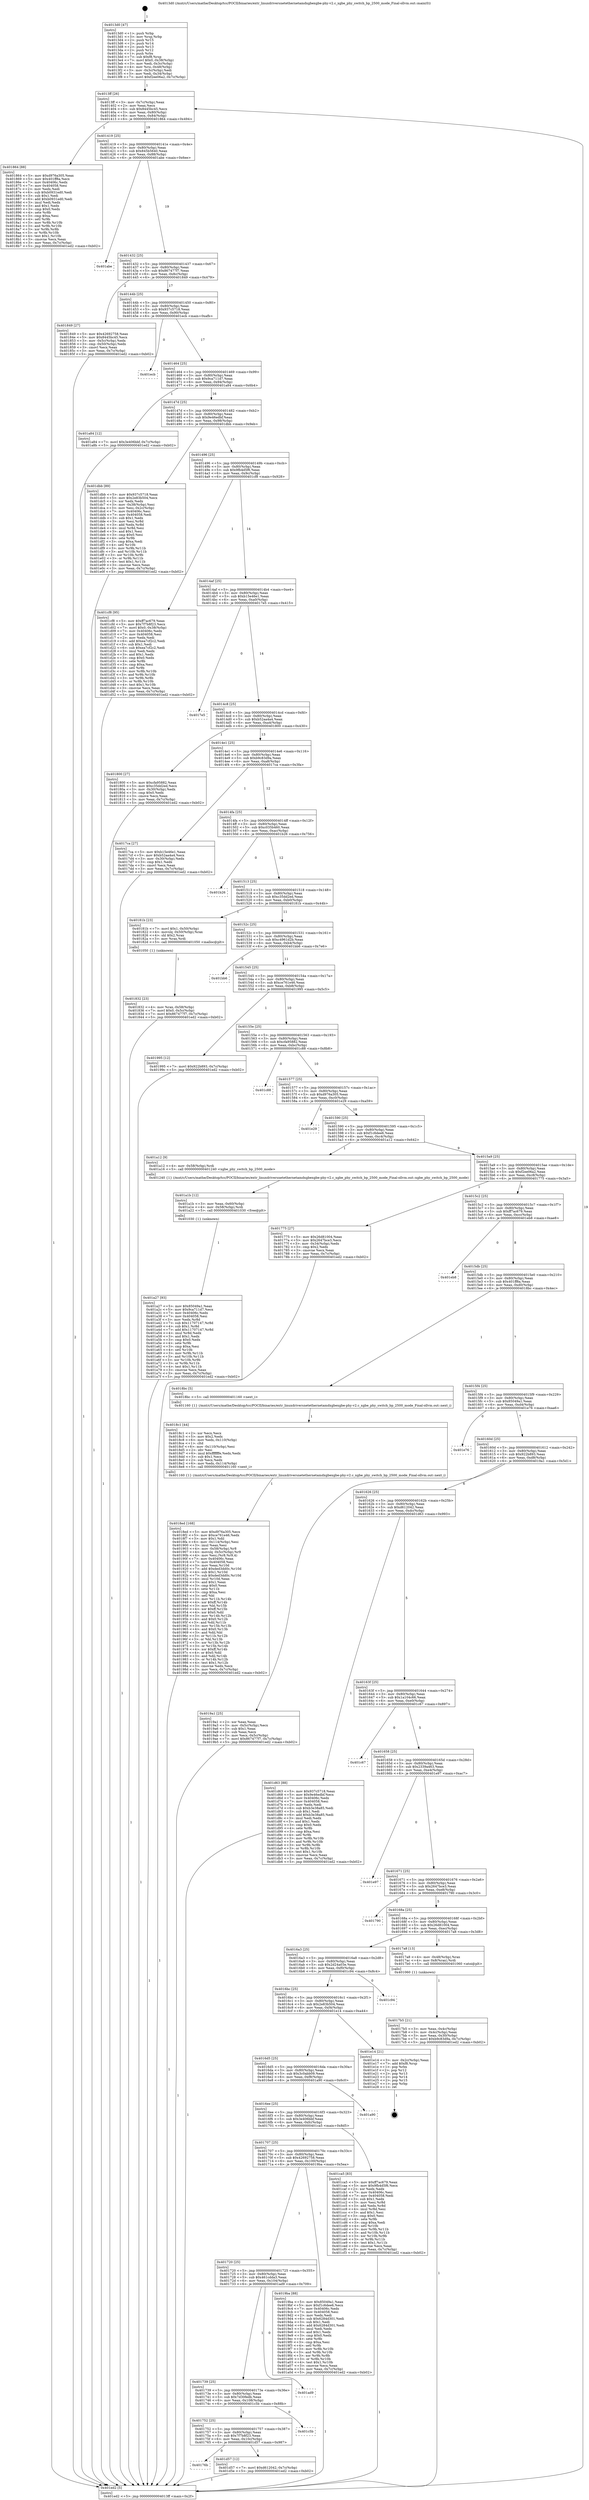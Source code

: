 digraph "0x4013d0" {
  label = "0x4013d0 (/mnt/c/Users/mathe/Desktop/tcc/POCII/binaries/extr_linuxdriversnetethernetamdxgbexgbe-phy-v2.c_xgbe_phy_switch_bp_2500_mode_Final-ollvm.out::main(0))"
  labelloc = "t"
  node[shape=record]

  Entry [label="",width=0.3,height=0.3,shape=circle,fillcolor=black,style=filled]
  "0x4013ff" [label="{
     0x4013ff [26]\l
     | [instrs]\l
     &nbsp;&nbsp;0x4013ff \<+3\>: mov -0x7c(%rbp),%eax\l
     &nbsp;&nbsp;0x401402 \<+2\>: mov %eax,%ecx\l
     &nbsp;&nbsp;0x401404 \<+6\>: sub $0x8445bc45,%ecx\l
     &nbsp;&nbsp;0x40140a \<+3\>: mov %eax,-0x80(%rbp)\l
     &nbsp;&nbsp;0x40140d \<+6\>: mov %ecx,-0x84(%rbp)\l
     &nbsp;&nbsp;0x401413 \<+6\>: je 0000000000401864 \<main+0x494\>\l
  }"]
  "0x401864" [label="{
     0x401864 [88]\l
     | [instrs]\l
     &nbsp;&nbsp;0x401864 \<+5\>: mov $0xd976a305,%eax\l
     &nbsp;&nbsp;0x401869 \<+5\>: mov $0x401ff8a,%ecx\l
     &nbsp;&nbsp;0x40186e \<+7\>: mov 0x40406c,%edx\l
     &nbsp;&nbsp;0x401875 \<+7\>: mov 0x404058,%esi\l
     &nbsp;&nbsp;0x40187c \<+2\>: mov %edx,%edi\l
     &nbsp;&nbsp;0x40187e \<+6\>: sub $0xb0931ed0,%edi\l
     &nbsp;&nbsp;0x401884 \<+3\>: sub $0x1,%edi\l
     &nbsp;&nbsp;0x401887 \<+6\>: add $0xb0931ed0,%edi\l
     &nbsp;&nbsp;0x40188d \<+3\>: imul %edi,%edx\l
     &nbsp;&nbsp;0x401890 \<+3\>: and $0x1,%edx\l
     &nbsp;&nbsp;0x401893 \<+3\>: cmp $0x0,%edx\l
     &nbsp;&nbsp;0x401896 \<+4\>: sete %r8b\l
     &nbsp;&nbsp;0x40189a \<+3\>: cmp $0xa,%esi\l
     &nbsp;&nbsp;0x40189d \<+4\>: setl %r9b\l
     &nbsp;&nbsp;0x4018a1 \<+3\>: mov %r8b,%r10b\l
     &nbsp;&nbsp;0x4018a4 \<+3\>: and %r9b,%r10b\l
     &nbsp;&nbsp;0x4018a7 \<+3\>: xor %r9b,%r8b\l
     &nbsp;&nbsp;0x4018aa \<+3\>: or %r8b,%r10b\l
     &nbsp;&nbsp;0x4018ad \<+4\>: test $0x1,%r10b\l
     &nbsp;&nbsp;0x4018b1 \<+3\>: cmovne %ecx,%eax\l
     &nbsp;&nbsp;0x4018b4 \<+3\>: mov %eax,-0x7c(%rbp)\l
     &nbsp;&nbsp;0x4018b7 \<+5\>: jmp 0000000000401ed2 \<main+0xb02\>\l
  }"]
  "0x401419" [label="{
     0x401419 [25]\l
     | [instrs]\l
     &nbsp;&nbsp;0x401419 \<+5\>: jmp 000000000040141e \<main+0x4e\>\l
     &nbsp;&nbsp;0x40141e \<+3\>: mov -0x80(%rbp),%eax\l
     &nbsp;&nbsp;0x401421 \<+5\>: sub $0x845b5640,%eax\l
     &nbsp;&nbsp;0x401426 \<+6\>: mov %eax,-0x88(%rbp)\l
     &nbsp;&nbsp;0x40142c \<+6\>: je 0000000000401abe \<main+0x6ee\>\l
  }"]
  Exit [label="",width=0.3,height=0.3,shape=circle,fillcolor=black,style=filled,peripheries=2]
  "0x401abe" [label="{
     0x401abe\l
  }", style=dashed]
  "0x401432" [label="{
     0x401432 [25]\l
     | [instrs]\l
     &nbsp;&nbsp;0x401432 \<+5\>: jmp 0000000000401437 \<main+0x67\>\l
     &nbsp;&nbsp;0x401437 \<+3\>: mov -0x80(%rbp),%eax\l
     &nbsp;&nbsp;0x40143a \<+5\>: sub $0x867477f7,%eax\l
     &nbsp;&nbsp;0x40143f \<+6\>: mov %eax,-0x8c(%rbp)\l
     &nbsp;&nbsp;0x401445 \<+6\>: je 0000000000401849 \<main+0x479\>\l
  }"]
  "0x40176b" [label="{
     0x40176b\l
  }", style=dashed]
  "0x401849" [label="{
     0x401849 [27]\l
     | [instrs]\l
     &nbsp;&nbsp;0x401849 \<+5\>: mov $0x42692758,%eax\l
     &nbsp;&nbsp;0x40184e \<+5\>: mov $0x8445bc45,%ecx\l
     &nbsp;&nbsp;0x401853 \<+3\>: mov -0x5c(%rbp),%edx\l
     &nbsp;&nbsp;0x401856 \<+3\>: cmp -0x50(%rbp),%edx\l
     &nbsp;&nbsp;0x401859 \<+3\>: cmovl %ecx,%eax\l
     &nbsp;&nbsp;0x40185c \<+3\>: mov %eax,-0x7c(%rbp)\l
     &nbsp;&nbsp;0x40185f \<+5\>: jmp 0000000000401ed2 \<main+0xb02\>\l
  }"]
  "0x40144b" [label="{
     0x40144b [25]\l
     | [instrs]\l
     &nbsp;&nbsp;0x40144b \<+5\>: jmp 0000000000401450 \<main+0x80\>\l
     &nbsp;&nbsp;0x401450 \<+3\>: mov -0x80(%rbp),%eax\l
     &nbsp;&nbsp;0x401453 \<+5\>: sub $0x937c5718,%eax\l
     &nbsp;&nbsp;0x401458 \<+6\>: mov %eax,-0x90(%rbp)\l
     &nbsp;&nbsp;0x40145e \<+6\>: je 0000000000401ecb \<main+0xafb\>\l
  }"]
  "0x401d57" [label="{
     0x401d57 [12]\l
     | [instrs]\l
     &nbsp;&nbsp;0x401d57 \<+7\>: movl $0xd612042,-0x7c(%rbp)\l
     &nbsp;&nbsp;0x401d5e \<+5\>: jmp 0000000000401ed2 \<main+0xb02\>\l
  }"]
  "0x401ecb" [label="{
     0x401ecb\l
  }", style=dashed]
  "0x401464" [label="{
     0x401464 [25]\l
     | [instrs]\l
     &nbsp;&nbsp;0x401464 \<+5\>: jmp 0000000000401469 \<main+0x99\>\l
     &nbsp;&nbsp;0x401469 \<+3\>: mov -0x80(%rbp),%eax\l
     &nbsp;&nbsp;0x40146c \<+5\>: sub $0x9ca711d7,%eax\l
     &nbsp;&nbsp;0x401471 \<+6\>: mov %eax,-0x94(%rbp)\l
     &nbsp;&nbsp;0x401477 \<+6\>: je 0000000000401a84 \<main+0x6b4\>\l
  }"]
  "0x401752" [label="{
     0x401752 [25]\l
     | [instrs]\l
     &nbsp;&nbsp;0x401752 \<+5\>: jmp 0000000000401757 \<main+0x387\>\l
     &nbsp;&nbsp;0x401757 \<+3\>: mov -0x80(%rbp),%eax\l
     &nbsp;&nbsp;0x40175a \<+5\>: sub $0x7f7b8f23,%eax\l
     &nbsp;&nbsp;0x40175f \<+6\>: mov %eax,-0x10c(%rbp)\l
     &nbsp;&nbsp;0x401765 \<+6\>: je 0000000000401d57 \<main+0x987\>\l
  }"]
  "0x401a84" [label="{
     0x401a84 [12]\l
     | [instrs]\l
     &nbsp;&nbsp;0x401a84 \<+7\>: movl $0x3e406bbf,-0x7c(%rbp)\l
     &nbsp;&nbsp;0x401a8b \<+5\>: jmp 0000000000401ed2 \<main+0xb02\>\l
  }"]
  "0x40147d" [label="{
     0x40147d [25]\l
     | [instrs]\l
     &nbsp;&nbsp;0x40147d \<+5\>: jmp 0000000000401482 \<main+0xb2\>\l
     &nbsp;&nbsp;0x401482 \<+3\>: mov -0x80(%rbp),%eax\l
     &nbsp;&nbsp;0x401485 \<+5\>: sub $0x9e46edbf,%eax\l
     &nbsp;&nbsp;0x40148a \<+6\>: mov %eax,-0x98(%rbp)\l
     &nbsp;&nbsp;0x401490 \<+6\>: je 0000000000401dbb \<main+0x9eb\>\l
  }"]
  "0x401c5b" [label="{
     0x401c5b\l
  }", style=dashed]
  "0x401dbb" [label="{
     0x401dbb [89]\l
     | [instrs]\l
     &nbsp;&nbsp;0x401dbb \<+5\>: mov $0x937c5718,%eax\l
     &nbsp;&nbsp;0x401dc0 \<+5\>: mov $0x2e83b504,%ecx\l
     &nbsp;&nbsp;0x401dc5 \<+2\>: xor %edx,%edx\l
     &nbsp;&nbsp;0x401dc7 \<+3\>: mov -0x38(%rbp),%esi\l
     &nbsp;&nbsp;0x401dca \<+3\>: mov %esi,-0x2c(%rbp)\l
     &nbsp;&nbsp;0x401dcd \<+7\>: mov 0x40406c,%esi\l
     &nbsp;&nbsp;0x401dd4 \<+7\>: mov 0x404058,%edi\l
     &nbsp;&nbsp;0x401ddb \<+3\>: sub $0x1,%edx\l
     &nbsp;&nbsp;0x401dde \<+3\>: mov %esi,%r8d\l
     &nbsp;&nbsp;0x401de1 \<+3\>: add %edx,%r8d\l
     &nbsp;&nbsp;0x401de4 \<+4\>: imul %r8d,%esi\l
     &nbsp;&nbsp;0x401de8 \<+3\>: and $0x1,%esi\l
     &nbsp;&nbsp;0x401deb \<+3\>: cmp $0x0,%esi\l
     &nbsp;&nbsp;0x401dee \<+4\>: sete %r9b\l
     &nbsp;&nbsp;0x401df2 \<+3\>: cmp $0xa,%edi\l
     &nbsp;&nbsp;0x401df5 \<+4\>: setl %r10b\l
     &nbsp;&nbsp;0x401df9 \<+3\>: mov %r9b,%r11b\l
     &nbsp;&nbsp;0x401dfc \<+3\>: and %r10b,%r11b\l
     &nbsp;&nbsp;0x401dff \<+3\>: xor %r10b,%r9b\l
     &nbsp;&nbsp;0x401e02 \<+3\>: or %r9b,%r11b\l
     &nbsp;&nbsp;0x401e05 \<+4\>: test $0x1,%r11b\l
     &nbsp;&nbsp;0x401e09 \<+3\>: cmovne %ecx,%eax\l
     &nbsp;&nbsp;0x401e0c \<+3\>: mov %eax,-0x7c(%rbp)\l
     &nbsp;&nbsp;0x401e0f \<+5\>: jmp 0000000000401ed2 \<main+0xb02\>\l
  }"]
  "0x401496" [label="{
     0x401496 [25]\l
     | [instrs]\l
     &nbsp;&nbsp;0x401496 \<+5\>: jmp 000000000040149b \<main+0xcb\>\l
     &nbsp;&nbsp;0x40149b \<+3\>: mov -0x80(%rbp),%eax\l
     &nbsp;&nbsp;0x40149e \<+5\>: sub $0x9fb4d5f6,%eax\l
     &nbsp;&nbsp;0x4014a3 \<+6\>: mov %eax,-0x9c(%rbp)\l
     &nbsp;&nbsp;0x4014a9 \<+6\>: je 0000000000401cf8 \<main+0x928\>\l
  }"]
  "0x401739" [label="{
     0x401739 [25]\l
     | [instrs]\l
     &nbsp;&nbsp;0x401739 \<+5\>: jmp 000000000040173e \<main+0x36e\>\l
     &nbsp;&nbsp;0x40173e \<+3\>: mov -0x80(%rbp),%eax\l
     &nbsp;&nbsp;0x401741 \<+5\>: sub $0x7d30fedb,%eax\l
     &nbsp;&nbsp;0x401746 \<+6\>: mov %eax,-0x108(%rbp)\l
     &nbsp;&nbsp;0x40174c \<+6\>: je 0000000000401c5b \<main+0x88b\>\l
  }"]
  "0x401cf8" [label="{
     0x401cf8 [95]\l
     | [instrs]\l
     &nbsp;&nbsp;0x401cf8 \<+5\>: mov $0xff7ac679,%eax\l
     &nbsp;&nbsp;0x401cfd \<+5\>: mov $0x7f7b8f23,%ecx\l
     &nbsp;&nbsp;0x401d02 \<+7\>: movl $0x0,-0x38(%rbp)\l
     &nbsp;&nbsp;0x401d09 \<+7\>: mov 0x40406c,%edx\l
     &nbsp;&nbsp;0x401d10 \<+7\>: mov 0x404058,%esi\l
     &nbsp;&nbsp;0x401d17 \<+2\>: mov %edx,%edi\l
     &nbsp;&nbsp;0x401d19 \<+6\>: add $0xea7cf2c2,%edi\l
     &nbsp;&nbsp;0x401d1f \<+3\>: sub $0x1,%edi\l
     &nbsp;&nbsp;0x401d22 \<+6\>: sub $0xea7cf2c2,%edi\l
     &nbsp;&nbsp;0x401d28 \<+3\>: imul %edi,%edx\l
     &nbsp;&nbsp;0x401d2b \<+3\>: and $0x1,%edx\l
     &nbsp;&nbsp;0x401d2e \<+3\>: cmp $0x0,%edx\l
     &nbsp;&nbsp;0x401d31 \<+4\>: sete %r8b\l
     &nbsp;&nbsp;0x401d35 \<+3\>: cmp $0xa,%esi\l
     &nbsp;&nbsp;0x401d38 \<+4\>: setl %r9b\l
     &nbsp;&nbsp;0x401d3c \<+3\>: mov %r8b,%r10b\l
     &nbsp;&nbsp;0x401d3f \<+3\>: and %r9b,%r10b\l
     &nbsp;&nbsp;0x401d42 \<+3\>: xor %r9b,%r8b\l
     &nbsp;&nbsp;0x401d45 \<+3\>: or %r8b,%r10b\l
     &nbsp;&nbsp;0x401d48 \<+4\>: test $0x1,%r10b\l
     &nbsp;&nbsp;0x401d4c \<+3\>: cmovne %ecx,%eax\l
     &nbsp;&nbsp;0x401d4f \<+3\>: mov %eax,-0x7c(%rbp)\l
     &nbsp;&nbsp;0x401d52 \<+5\>: jmp 0000000000401ed2 \<main+0xb02\>\l
  }"]
  "0x4014af" [label="{
     0x4014af [25]\l
     | [instrs]\l
     &nbsp;&nbsp;0x4014af \<+5\>: jmp 00000000004014b4 \<main+0xe4\>\l
     &nbsp;&nbsp;0x4014b4 \<+3\>: mov -0x80(%rbp),%eax\l
     &nbsp;&nbsp;0x4014b7 \<+5\>: sub $0xb15e46e1,%eax\l
     &nbsp;&nbsp;0x4014bc \<+6\>: mov %eax,-0xa0(%rbp)\l
     &nbsp;&nbsp;0x4014c2 \<+6\>: je 00000000004017e5 \<main+0x415\>\l
  }"]
  "0x401ad9" [label="{
     0x401ad9\l
  }", style=dashed]
  "0x4017e5" [label="{
     0x4017e5\l
  }", style=dashed]
  "0x4014c8" [label="{
     0x4014c8 [25]\l
     | [instrs]\l
     &nbsp;&nbsp;0x4014c8 \<+5\>: jmp 00000000004014cd \<main+0xfd\>\l
     &nbsp;&nbsp;0x4014cd \<+3\>: mov -0x80(%rbp),%eax\l
     &nbsp;&nbsp;0x4014d0 \<+5\>: sub $0xb52aa4a4,%eax\l
     &nbsp;&nbsp;0x4014d5 \<+6\>: mov %eax,-0xa4(%rbp)\l
     &nbsp;&nbsp;0x4014db \<+6\>: je 0000000000401800 \<main+0x430\>\l
  }"]
  "0x401a27" [label="{
     0x401a27 [93]\l
     | [instrs]\l
     &nbsp;&nbsp;0x401a27 \<+5\>: mov $0x85049a1,%eax\l
     &nbsp;&nbsp;0x401a2c \<+5\>: mov $0x9ca711d7,%ecx\l
     &nbsp;&nbsp;0x401a31 \<+7\>: mov 0x40406c,%edx\l
     &nbsp;&nbsp;0x401a38 \<+7\>: mov 0x404058,%esi\l
     &nbsp;&nbsp;0x401a3f \<+3\>: mov %edx,%r8d\l
     &nbsp;&nbsp;0x401a42 \<+7\>: sub $0x11707147,%r8d\l
     &nbsp;&nbsp;0x401a49 \<+4\>: sub $0x1,%r8d\l
     &nbsp;&nbsp;0x401a4d \<+7\>: add $0x11707147,%r8d\l
     &nbsp;&nbsp;0x401a54 \<+4\>: imul %r8d,%edx\l
     &nbsp;&nbsp;0x401a58 \<+3\>: and $0x1,%edx\l
     &nbsp;&nbsp;0x401a5b \<+3\>: cmp $0x0,%edx\l
     &nbsp;&nbsp;0x401a5e \<+4\>: sete %r9b\l
     &nbsp;&nbsp;0x401a62 \<+3\>: cmp $0xa,%esi\l
     &nbsp;&nbsp;0x401a65 \<+4\>: setl %r10b\l
     &nbsp;&nbsp;0x401a69 \<+3\>: mov %r9b,%r11b\l
     &nbsp;&nbsp;0x401a6c \<+3\>: and %r10b,%r11b\l
     &nbsp;&nbsp;0x401a6f \<+3\>: xor %r10b,%r9b\l
     &nbsp;&nbsp;0x401a72 \<+3\>: or %r9b,%r11b\l
     &nbsp;&nbsp;0x401a75 \<+4\>: test $0x1,%r11b\l
     &nbsp;&nbsp;0x401a79 \<+3\>: cmovne %ecx,%eax\l
     &nbsp;&nbsp;0x401a7c \<+3\>: mov %eax,-0x7c(%rbp)\l
     &nbsp;&nbsp;0x401a7f \<+5\>: jmp 0000000000401ed2 \<main+0xb02\>\l
  }"]
  "0x401800" [label="{
     0x401800 [27]\l
     | [instrs]\l
     &nbsp;&nbsp;0x401800 \<+5\>: mov $0xcfa95882,%eax\l
     &nbsp;&nbsp;0x401805 \<+5\>: mov $0xc35dd2ed,%ecx\l
     &nbsp;&nbsp;0x40180a \<+3\>: mov -0x30(%rbp),%edx\l
     &nbsp;&nbsp;0x40180d \<+3\>: cmp $0x0,%edx\l
     &nbsp;&nbsp;0x401810 \<+3\>: cmove %ecx,%eax\l
     &nbsp;&nbsp;0x401813 \<+3\>: mov %eax,-0x7c(%rbp)\l
     &nbsp;&nbsp;0x401816 \<+5\>: jmp 0000000000401ed2 \<main+0xb02\>\l
  }"]
  "0x4014e1" [label="{
     0x4014e1 [25]\l
     | [instrs]\l
     &nbsp;&nbsp;0x4014e1 \<+5\>: jmp 00000000004014e6 \<main+0x116\>\l
     &nbsp;&nbsp;0x4014e6 \<+3\>: mov -0x80(%rbp),%eax\l
     &nbsp;&nbsp;0x4014e9 \<+5\>: sub $0xb9c83d9a,%eax\l
     &nbsp;&nbsp;0x4014ee \<+6\>: mov %eax,-0xa8(%rbp)\l
     &nbsp;&nbsp;0x4014f4 \<+6\>: je 00000000004017ca \<main+0x3fa\>\l
  }"]
  "0x401a1b" [label="{
     0x401a1b [12]\l
     | [instrs]\l
     &nbsp;&nbsp;0x401a1b \<+3\>: mov %eax,-0x60(%rbp)\l
     &nbsp;&nbsp;0x401a1e \<+4\>: mov -0x58(%rbp),%rdi\l
     &nbsp;&nbsp;0x401a22 \<+5\>: call 0000000000401030 \<free@plt\>\l
     | [calls]\l
     &nbsp;&nbsp;0x401030 \{1\} (unknown)\l
  }"]
  "0x4017ca" [label="{
     0x4017ca [27]\l
     | [instrs]\l
     &nbsp;&nbsp;0x4017ca \<+5\>: mov $0xb15e46e1,%eax\l
     &nbsp;&nbsp;0x4017cf \<+5\>: mov $0xb52aa4a4,%ecx\l
     &nbsp;&nbsp;0x4017d4 \<+3\>: mov -0x30(%rbp),%edx\l
     &nbsp;&nbsp;0x4017d7 \<+3\>: cmp $0x1,%edx\l
     &nbsp;&nbsp;0x4017da \<+3\>: cmovl %ecx,%eax\l
     &nbsp;&nbsp;0x4017dd \<+3\>: mov %eax,-0x7c(%rbp)\l
     &nbsp;&nbsp;0x4017e0 \<+5\>: jmp 0000000000401ed2 \<main+0xb02\>\l
  }"]
  "0x4014fa" [label="{
     0x4014fa [25]\l
     | [instrs]\l
     &nbsp;&nbsp;0x4014fa \<+5\>: jmp 00000000004014ff \<main+0x12f\>\l
     &nbsp;&nbsp;0x4014ff \<+3\>: mov -0x80(%rbp),%eax\l
     &nbsp;&nbsp;0x401502 \<+5\>: sub $0xc035b460,%eax\l
     &nbsp;&nbsp;0x401507 \<+6\>: mov %eax,-0xac(%rbp)\l
     &nbsp;&nbsp;0x40150d \<+6\>: je 0000000000401b26 \<main+0x756\>\l
  }"]
  "0x401720" [label="{
     0x401720 [25]\l
     | [instrs]\l
     &nbsp;&nbsp;0x401720 \<+5\>: jmp 0000000000401725 \<main+0x355\>\l
     &nbsp;&nbsp;0x401725 \<+3\>: mov -0x80(%rbp),%eax\l
     &nbsp;&nbsp;0x401728 \<+5\>: sub $0x461cdda3,%eax\l
     &nbsp;&nbsp;0x40172d \<+6\>: mov %eax,-0x104(%rbp)\l
     &nbsp;&nbsp;0x401733 \<+6\>: je 0000000000401ad9 \<main+0x709\>\l
  }"]
  "0x401b26" [label="{
     0x401b26\l
  }", style=dashed]
  "0x401513" [label="{
     0x401513 [25]\l
     | [instrs]\l
     &nbsp;&nbsp;0x401513 \<+5\>: jmp 0000000000401518 \<main+0x148\>\l
     &nbsp;&nbsp;0x401518 \<+3\>: mov -0x80(%rbp),%eax\l
     &nbsp;&nbsp;0x40151b \<+5\>: sub $0xc35dd2ed,%eax\l
     &nbsp;&nbsp;0x401520 \<+6\>: mov %eax,-0xb0(%rbp)\l
     &nbsp;&nbsp;0x401526 \<+6\>: je 000000000040181b \<main+0x44b\>\l
  }"]
  "0x4019ba" [label="{
     0x4019ba [88]\l
     | [instrs]\l
     &nbsp;&nbsp;0x4019ba \<+5\>: mov $0x85049a1,%eax\l
     &nbsp;&nbsp;0x4019bf \<+5\>: mov $0xf1c6dee6,%ecx\l
     &nbsp;&nbsp;0x4019c4 \<+7\>: mov 0x40406c,%edx\l
     &nbsp;&nbsp;0x4019cb \<+7\>: mov 0x404058,%esi\l
     &nbsp;&nbsp;0x4019d2 \<+2\>: mov %edx,%edi\l
     &nbsp;&nbsp;0x4019d4 \<+6\>: sub $0x6284d301,%edi\l
     &nbsp;&nbsp;0x4019da \<+3\>: sub $0x1,%edi\l
     &nbsp;&nbsp;0x4019dd \<+6\>: add $0x6284d301,%edi\l
     &nbsp;&nbsp;0x4019e3 \<+3\>: imul %edi,%edx\l
     &nbsp;&nbsp;0x4019e6 \<+3\>: and $0x1,%edx\l
     &nbsp;&nbsp;0x4019e9 \<+3\>: cmp $0x0,%edx\l
     &nbsp;&nbsp;0x4019ec \<+4\>: sete %r8b\l
     &nbsp;&nbsp;0x4019f0 \<+3\>: cmp $0xa,%esi\l
     &nbsp;&nbsp;0x4019f3 \<+4\>: setl %r9b\l
     &nbsp;&nbsp;0x4019f7 \<+3\>: mov %r8b,%r10b\l
     &nbsp;&nbsp;0x4019fa \<+3\>: and %r9b,%r10b\l
     &nbsp;&nbsp;0x4019fd \<+3\>: xor %r9b,%r8b\l
     &nbsp;&nbsp;0x401a00 \<+3\>: or %r8b,%r10b\l
     &nbsp;&nbsp;0x401a03 \<+4\>: test $0x1,%r10b\l
     &nbsp;&nbsp;0x401a07 \<+3\>: cmovne %ecx,%eax\l
     &nbsp;&nbsp;0x401a0a \<+3\>: mov %eax,-0x7c(%rbp)\l
     &nbsp;&nbsp;0x401a0d \<+5\>: jmp 0000000000401ed2 \<main+0xb02\>\l
  }"]
  "0x40181b" [label="{
     0x40181b [23]\l
     | [instrs]\l
     &nbsp;&nbsp;0x40181b \<+7\>: movl $0x1,-0x50(%rbp)\l
     &nbsp;&nbsp;0x401822 \<+4\>: movslq -0x50(%rbp),%rax\l
     &nbsp;&nbsp;0x401826 \<+4\>: shl $0x2,%rax\l
     &nbsp;&nbsp;0x40182a \<+3\>: mov %rax,%rdi\l
     &nbsp;&nbsp;0x40182d \<+5\>: call 0000000000401050 \<malloc@plt\>\l
     | [calls]\l
     &nbsp;&nbsp;0x401050 \{1\} (unknown)\l
  }"]
  "0x40152c" [label="{
     0x40152c [25]\l
     | [instrs]\l
     &nbsp;&nbsp;0x40152c \<+5\>: jmp 0000000000401531 \<main+0x161\>\l
     &nbsp;&nbsp;0x401531 \<+3\>: mov -0x80(%rbp),%eax\l
     &nbsp;&nbsp;0x401534 \<+5\>: sub $0xc4961d2b,%eax\l
     &nbsp;&nbsp;0x401539 \<+6\>: mov %eax,-0xb4(%rbp)\l
     &nbsp;&nbsp;0x40153f \<+6\>: je 0000000000401bb6 \<main+0x7e6\>\l
  }"]
  "0x401707" [label="{
     0x401707 [25]\l
     | [instrs]\l
     &nbsp;&nbsp;0x401707 \<+5\>: jmp 000000000040170c \<main+0x33c\>\l
     &nbsp;&nbsp;0x40170c \<+3\>: mov -0x80(%rbp),%eax\l
     &nbsp;&nbsp;0x40170f \<+5\>: sub $0x42692758,%eax\l
     &nbsp;&nbsp;0x401714 \<+6\>: mov %eax,-0x100(%rbp)\l
     &nbsp;&nbsp;0x40171a \<+6\>: je 00000000004019ba \<main+0x5ea\>\l
  }"]
  "0x401bb6" [label="{
     0x401bb6\l
  }", style=dashed]
  "0x401545" [label="{
     0x401545 [25]\l
     | [instrs]\l
     &nbsp;&nbsp;0x401545 \<+5\>: jmp 000000000040154a \<main+0x17a\>\l
     &nbsp;&nbsp;0x40154a \<+3\>: mov -0x80(%rbp),%eax\l
     &nbsp;&nbsp;0x40154d \<+5\>: sub $0xce761e46,%eax\l
     &nbsp;&nbsp;0x401552 \<+6\>: mov %eax,-0xb8(%rbp)\l
     &nbsp;&nbsp;0x401558 \<+6\>: je 0000000000401995 \<main+0x5c5\>\l
  }"]
  "0x401ca5" [label="{
     0x401ca5 [83]\l
     | [instrs]\l
     &nbsp;&nbsp;0x401ca5 \<+5\>: mov $0xff7ac679,%eax\l
     &nbsp;&nbsp;0x401caa \<+5\>: mov $0x9fb4d5f6,%ecx\l
     &nbsp;&nbsp;0x401caf \<+2\>: xor %edx,%edx\l
     &nbsp;&nbsp;0x401cb1 \<+7\>: mov 0x40406c,%esi\l
     &nbsp;&nbsp;0x401cb8 \<+7\>: mov 0x404058,%edi\l
     &nbsp;&nbsp;0x401cbf \<+3\>: sub $0x1,%edx\l
     &nbsp;&nbsp;0x401cc2 \<+3\>: mov %esi,%r8d\l
     &nbsp;&nbsp;0x401cc5 \<+3\>: add %edx,%r8d\l
     &nbsp;&nbsp;0x401cc8 \<+4\>: imul %r8d,%esi\l
     &nbsp;&nbsp;0x401ccc \<+3\>: and $0x1,%esi\l
     &nbsp;&nbsp;0x401ccf \<+3\>: cmp $0x0,%esi\l
     &nbsp;&nbsp;0x401cd2 \<+4\>: sete %r9b\l
     &nbsp;&nbsp;0x401cd6 \<+3\>: cmp $0xa,%edi\l
     &nbsp;&nbsp;0x401cd9 \<+4\>: setl %r10b\l
     &nbsp;&nbsp;0x401cdd \<+3\>: mov %r9b,%r11b\l
     &nbsp;&nbsp;0x401ce0 \<+3\>: and %r10b,%r11b\l
     &nbsp;&nbsp;0x401ce3 \<+3\>: xor %r10b,%r9b\l
     &nbsp;&nbsp;0x401ce6 \<+3\>: or %r9b,%r11b\l
     &nbsp;&nbsp;0x401ce9 \<+4\>: test $0x1,%r11b\l
     &nbsp;&nbsp;0x401ced \<+3\>: cmovne %ecx,%eax\l
     &nbsp;&nbsp;0x401cf0 \<+3\>: mov %eax,-0x7c(%rbp)\l
     &nbsp;&nbsp;0x401cf3 \<+5\>: jmp 0000000000401ed2 \<main+0xb02\>\l
  }"]
  "0x401995" [label="{
     0x401995 [12]\l
     | [instrs]\l
     &nbsp;&nbsp;0x401995 \<+7\>: movl $0x922b893,-0x7c(%rbp)\l
     &nbsp;&nbsp;0x40199c \<+5\>: jmp 0000000000401ed2 \<main+0xb02\>\l
  }"]
  "0x40155e" [label="{
     0x40155e [25]\l
     | [instrs]\l
     &nbsp;&nbsp;0x40155e \<+5\>: jmp 0000000000401563 \<main+0x193\>\l
     &nbsp;&nbsp;0x401563 \<+3\>: mov -0x80(%rbp),%eax\l
     &nbsp;&nbsp;0x401566 \<+5\>: sub $0xcfa95882,%eax\l
     &nbsp;&nbsp;0x40156b \<+6\>: mov %eax,-0xbc(%rbp)\l
     &nbsp;&nbsp;0x401571 \<+6\>: je 0000000000401c88 \<main+0x8b8\>\l
  }"]
  "0x4016ee" [label="{
     0x4016ee [25]\l
     | [instrs]\l
     &nbsp;&nbsp;0x4016ee \<+5\>: jmp 00000000004016f3 \<main+0x323\>\l
     &nbsp;&nbsp;0x4016f3 \<+3\>: mov -0x80(%rbp),%eax\l
     &nbsp;&nbsp;0x4016f6 \<+5\>: sub $0x3e406bbf,%eax\l
     &nbsp;&nbsp;0x4016fb \<+6\>: mov %eax,-0xfc(%rbp)\l
     &nbsp;&nbsp;0x401701 \<+6\>: je 0000000000401ca5 \<main+0x8d5\>\l
  }"]
  "0x401c88" [label="{
     0x401c88\l
  }", style=dashed]
  "0x401577" [label="{
     0x401577 [25]\l
     | [instrs]\l
     &nbsp;&nbsp;0x401577 \<+5\>: jmp 000000000040157c \<main+0x1ac\>\l
     &nbsp;&nbsp;0x40157c \<+3\>: mov -0x80(%rbp),%eax\l
     &nbsp;&nbsp;0x40157f \<+5\>: sub $0xd976a305,%eax\l
     &nbsp;&nbsp;0x401584 \<+6\>: mov %eax,-0xc0(%rbp)\l
     &nbsp;&nbsp;0x40158a \<+6\>: je 0000000000401e29 \<main+0xa59\>\l
  }"]
  "0x401a90" [label="{
     0x401a90\l
  }", style=dashed]
  "0x401e29" [label="{
     0x401e29\l
  }", style=dashed]
  "0x401590" [label="{
     0x401590 [25]\l
     | [instrs]\l
     &nbsp;&nbsp;0x401590 \<+5\>: jmp 0000000000401595 \<main+0x1c5\>\l
     &nbsp;&nbsp;0x401595 \<+3\>: mov -0x80(%rbp),%eax\l
     &nbsp;&nbsp;0x401598 \<+5\>: sub $0xf1c6dee6,%eax\l
     &nbsp;&nbsp;0x40159d \<+6\>: mov %eax,-0xc4(%rbp)\l
     &nbsp;&nbsp;0x4015a3 \<+6\>: je 0000000000401a12 \<main+0x642\>\l
  }"]
  "0x4016d5" [label="{
     0x4016d5 [25]\l
     | [instrs]\l
     &nbsp;&nbsp;0x4016d5 \<+5\>: jmp 00000000004016da \<main+0x30a\>\l
     &nbsp;&nbsp;0x4016da \<+3\>: mov -0x80(%rbp),%eax\l
     &nbsp;&nbsp;0x4016dd \<+5\>: sub $0x3c0abb09,%eax\l
     &nbsp;&nbsp;0x4016e2 \<+6\>: mov %eax,-0xf8(%rbp)\l
     &nbsp;&nbsp;0x4016e8 \<+6\>: je 0000000000401a90 \<main+0x6c0\>\l
  }"]
  "0x401a12" [label="{
     0x401a12 [9]\l
     | [instrs]\l
     &nbsp;&nbsp;0x401a12 \<+4\>: mov -0x58(%rbp),%rdi\l
     &nbsp;&nbsp;0x401a16 \<+5\>: call 0000000000401240 \<xgbe_phy_switch_bp_2500_mode\>\l
     | [calls]\l
     &nbsp;&nbsp;0x401240 \{1\} (/mnt/c/Users/mathe/Desktop/tcc/POCII/binaries/extr_linuxdriversnetethernetamdxgbexgbe-phy-v2.c_xgbe_phy_switch_bp_2500_mode_Final-ollvm.out::xgbe_phy_switch_bp_2500_mode)\l
  }"]
  "0x4015a9" [label="{
     0x4015a9 [25]\l
     | [instrs]\l
     &nbsp;&nbsp;0x4015a9 \<+5\>: jmp 00000000004015ae \<main+0x1de\>\l
     &nbsp;&nbsp;0x4015ae \<+3\>: mov -0x80(%rbp),%eax\l
     &nbsp;&nbsp;0x4015b1 \<+5\>: sub $0xf2ee06a2,%eax\l
     &nbsp;&nbsp;0x4015b6 \<+6\>: mov %eax,-0xc8(%rbp)\l
     &nbsp;&nbsp;0x4015bc \<+6\>: je 0000000000401775 \<main+0x3a5\>\l
  }"]
  "0x401e14" [label="{
     0x401e14 [21]\l
     | [instrs]\l
     &nbsp;&nbsp;0x401e14 \<+3\>: mov -0x2c(%rbp),%eax\l
     &nbsp;&nbsp;0x401e17 \<+7\>: add $0xf8,%rsp\l
     &nbsp;&nbsp;0x401e1e \<+1\>: pop %rbx\l
     &nbsp;&nbsp;0x401e1f \<+2\>: pop %r12\l
     &nbsp;&nbsp;0x401e21 \<+2\>: pop %r13\l
     &nbsp;&nbsp;0x401e23 \<+2\>: pop %r14\l
     &nbsp;&nbsp;0x401e25 \<+2\>: pop %r15\l
     &nbsp;&nbsp;0x401e27 \<+1\>: pop %rbp\l
     &nbsp;&nbsp;0x401e28 \<+1\>: ret\l
  }"]
  "0x401775" [label="{
     0x401775 [27]\l
     | [instrs]\l
     &nbsp;&nbsp;0x401775 \<+5\>: mov $0x26d81004,%eax\l
     &nbsp;&nbsp;0x40177a \<+5\>: mov $0x2647bce3,%ecx\l
     &nbsp;&nbsp;0x40177f \<+3\>: mov -0x34(%rbp),%edx\l
     &nbsp;&nbsp;0x401782 \<+3\>: cmp $0x2,%edx\l
     &nbsp;&nbsp;0x401785 \<+3\>: cmovne %ecx,%eax\l
     &nbsp;&nbsp;0x401788 \<+3\>: mov %eax,-0x7c(%rbp)\l
     &nbsp;&nbsp;0x40178b \<+5\>: jmp 0000000000401ed2 \<main+0xb02\>\l
  }"]
  "0x4015c2" [label="{
     0x4015c2 [25]\l
     | [instrs]\l
     &nbsp;&nbsp;0x4015c2 \<+5\>: jmp 00000000004015c7 \<main+0x1f7\>\l
     &nbsp;&nbsp;0x4015c7 \<+3\>: mov -0x80(%rbp),%eax\l
     &nbsp;&nbsp;0x4015ca \<+5\>: sub $0xff7ac679,%eax\l
     &nbsp;&nbsp;0x4015cf \<+6\>: mov %eax,-0xcc(%rbp)\l
     &nbsp;&nbsp;0x4015d5 \<+6\>: je 0000000000401eb8 \<main+0xae8\>\l
  }"]
  "0x401ed2" [label="{
     0x401ed2 [5]\l
     | [instrs]\l
     &nbsp;&nbsp;0x401ed2 \<+5\>: jmp 00000000004013ff \<main+0x2f\>\l
  }"]
  "0x4013d0" [label="{
     0x4013d0 [47]\l
     | [instrs]\l
     &nbsp;&nbsp;0x4013d0 \<+1\>: push %rbp\l
     &nbsp;&nbsp;0x4013d1 \<+3\>: mov %rsp,%rbp\l
     &nbsp;&nbsp;0x4013d4 \<+2\>: push %r15\l
     &nbsp;&nbsp;0x4013d6 \<+2\>: push %r14\l
     &nbsp;&nbsp;0x4013d8 \<+2\>: push %r13\l
     &nbsp;&nbsp;0x4013da \<+2\>: push %r12\l
     &nbsp;&nbsp;0x4013dc \<+1\>: push %rbx\l
     &nbsp;&nbsp;0x4013dd \<+7\>: sub $0xf8,%rsp\l
     &nbsp;&nbsp;0x4013e4 \<+7\>: movl $0x0,-0x38(%rbp)\l
     &nbsp;&nbsp;0x4013eb \<+3\>: mov %edi,-0x3c(%rbp)\l
     &nbsp;&nbsp;0x4013ee \<+4\>: mov %rsi,-0x48(%rbp)\l
     &nbsp;&nbsp;0x4013f2 \<+3\>: mov -0x3c(%rbp),%edi\l
     &nbsp;&nbsp;0x4013f5 \<+3\>: mov %edi,-0x34(%rbp)\l
     &nbsp;&nbsp;0x4013f8 \<+7\>: movl $0xf2ee06a2,-0x7c(%rbp)\l
  }"]
  "0x4016bc" [label="{
     0x4016bc [25]\l
     | [instrs]\l
     &nbsp;&nbsp;0x4016bc \<+5\>: jmp 00000000004016c1 \<main+0x2f1\>\l
     &nbsp;&nbsp;0x4016c1 \<+3\>: mov -0x80(%rbp),%eax\l
     &nbsp;&nbsp;0x4016c4 \<+5\>: sub $0x2e83b504,%eax\l
     &nbsp;&nbsp;0x4016c9 \<+6\>: mov %eax,-0xf4(%rbp)\l
     &nbsp;&nbsp;0x4016cf \<+6\>: je 0000000000401e14 \<main+0xa44\>\l
  }"]
  "0x401eb8" [label="{
     0x401eb8\l
  }", style=dashed]
  "0x4015db" [label="{
     0x4015db [25]\l
     | [instrs]\l
     &nbsp;&nbsp;0x4015db \<+5\>: jmp 00000000004015e0 \<main+0x210\>\l
     &nbsp;&nbsp;0x4015e0 \<+3\>: mov -0x80(%rbp),%eax\l
     &nbsp;&nbsp;0x4015e3 \<+5\>: sub $0x401ff8a,%eax\l
     &nbsp;&nbsp;0x4015e8 \<+6\>: mov %eax,-0xd0(%rbp)\l
     &nbsp;&nbsp;0x4015ee \<+6\>: je 00000000004018bc \<main+0x4ec\>\l
  }"]
  "0x401c94" [label="{
     0x401c94\l
  }", style=dashed]
  "0x4018bc" [label="{
     0x4018bc [5]\l
     | [instrs]\l
     &nbsp;&nbsp;0x4018bc \<+5\>: call 0000000000401160 \<next_i\>\l
     | [calls]\l
     &nbsp;&nbsp;0x401160 \{1\} (/mnt/c/Users/mathe/Desktop/tcc/POCII/binaries/extr_linuxdriversnetethernetamdxgbexgbe-phy-v2.c_xgbe_phy_switch_bp_2500_mode_Final-ollvm.out::next_i)\l
  }"]
  "0x4015f4" [label="{
     0x4015f4 [25]\l
     | [instrs]\l
     &nbsp;&nbsp;0x4015f4 \<+5\>: jmp 00000000004015f9 \<main+0x229\>\l
     &nbsp;&nbsp;0x4015f9 \<+3\>: mov -0x80(%rbp),%eax\l
     &nbsp;&nbsp;0x4015fc \<+5\>: sub $0x85049a1,%eax\l
     &nbsp;&nbsp;0x401601 \<+6\>: mov %eax,-0xd4(%rbp)\l
     &nbsp;&nbsp;0x401607 \<+6\>: je 0000000000401e76 \<main+0xaa6\>\l
  }"]
  "0x4018ed" [label="{
     0x4018ed [168]\l
     | [instrs]\l
     &nbsp;&nbsp;0x4018ed \<+5\>: mov $0xd976a305,%ecx\l
     &nbsp;&nbsp;0x4018f2 \<+5\>: mov $0xce761e46,%edx\l
     &nbsp;&nbsp;0x4018f7 \<+3\>: mov $0x1,%dil\l
     &nbsp;&nbsp;0x4018fa \<+6\>: mov -0x114(%rbp),%esi\l
     &nbsp;&nbsp;0x401900 \<+3\>: imul %eax,%esi\l
     &nbsp;&nbsp;0x401903 \<+4\>: mov -0x58(%rbp),%r8\l
     &nbsp;&nbsp;0x401907 \<+4\>: movslq -0x5c(%rbp),%r9\l
     &nbsp;&nbsp;0x40190b \<+4\>: mov %esi,(%r8,%r9,4)\l
     &nbsp;&nbsp;0x40190f \<+7\>: mov 0x40406c,%eax\l
     &nbsp;&nbsp;0x401916 \<+7\>: mov 0x404058,%esi\l
     &nbsp;&nbsp;0x40191d \<+3\>: mov %eax,%r10d\l
     &nbsp;&nbsp;0x401920 \<+7\>: add $0xded3dd0c,%r10d\l
     &nbsp;&nbsp;0x401927 \<+4\>: sub $0x1,%r10d\l
     &nbsp;&nbsp;0x40192b \<+7\>: sub $0xded3dd0c,%r10d\l
     &nbsp;&nbsp;0x401932 \<+4\>: imul %r10d,%eax\l
     &nbsp;&nbsp;0x401936 \<+3\>: and $0x1,%eax\l
     &nbsp;&nbsp;0x401939 \<+3\>: cmp $0x0,%eax\l
     &nbsp;&nbsp;0x40193c \<+4\>: sete %r11b\l
     &nbsp;&nbsp;0x401940 \<+3\>: cmp $0xa,%esi\l
     &nbsp;&nbsp;0x401943 \<+3\>: setl %bl\l
     &nbsp;&nbsp;0x401946 \<+3\>: mov %r11b,%r14b\l
     &nbsp;&nbsp;0x401949 \<+4\>: xor $0xff,%r14b\l
     &nbsp;&nbsp;0x40194d \<+3\>: mov %bl,%r15b\l
     &nbsp;&nbsp;0x401950 \<+4\>: xor $0xff,%r15b\l
     &nbsp;&nbsp;0x401954 \<+4\>: xor $0x0,%dil\l
     &nbsp;&nbsp;0x401958 \<+3\>: mov %r14b,%r12b\l
     &nbsp;&nbsp;0x40195b \<+4\>: and $0x0,%r12b\l
     &nbsp;&nbsp;0x40195f \<+3\>: and %dil,%r11b\l
     &nbsp;&nbsp;0x401962 \<+3\>: mov %r15b,%r13b\l
     &nbsp;&nbsp;0x401965 \<+4\>: and $0x0,%r13b\l
     &nbsp;&nbsp;0x401969 \<+3\>: and %dil,%bl\l
     &nbsp;&nbsp;0x40196c \<+3\>: or %r11b,%r12b\l
     &nbsp;&nbsp;0x40196f \<+3\>: or %bl,%r13b\l
     &nbsp;&nbsp;0x401972 \<+3\>: xor %r13b,%r12b\l
     &nbsp;&nbsp;0x401975 \<+3\>: or %r15b,%r14b\l
     &nbsp;&nbsp;0x401978 \<+4\>: xor $0xff,%r14b\l
     &nbsp;&nbsp;0x40197c \<+4\>: or $0x0,%dil\l
     &nbsp;&nbsp;0x401980 \<+3\>: and %dil,%r14b\l
     &nbsp;&nbsp;0x401983 \<+3\>: or %r14b,%r12b\l
     &nbsp;&nbsp;0x401986 \<+4\>: test $0x1,%r12b\l
     &nbsp;&nbsp;0x40198a \<+3\>: cmovne %edx,%ecx\l
     &nbsp;&nbsp;0x40198d \<+3\>: mov %ecx,-0x7c(%rbp)\l
     &nbsp;&nbsp;0x401990 \<+5\>: jmp 0000000000401ed2 \<main+0xb02\>\l
  }"]
  "0x401e76" [label="{
     0x401e76\l
  }", style=dashed]
  "0x40160d" [label="{
     0x40160d [25]\l
     | [instrs]\l
     &nbsp;&nbsp;0x40160d \<+5\>: jmp 0000000000401612 \<main+0x242\>\l
     &nbsp;&nbsp;0x401612 \<+3\>: mov -0x80(%rbp),%eax\l
     &nbsp;&nbsp;0x401615 \<+5\>: sub $0x922b893,%eax\l
     &nbsp;&nbsp;0x40161a \<+6\>: mov %eax,-0xd8(%rbp)\l
     &nbsp;&nbsp;0x401620 \<+6\>: je 00000000004019a1 \<main+0x5d1\>\l
  }"]
  "0x4018c1" [label="{
     0x4018c1 [44]\l
     | [instrs]\l
     &nbsp;&nbsp;0x4018c1 \<+2\>: xor %ecx,%ecx\l
     &nbsp;&nbsp;0x4018c3 \<+5\>: mov $0x2,%edx\l
     &nbsp;&nbsp;0x4018c8 \<+6\>: mov %edx,-0x110(%rbp)\l
     &nbsp;&nbsp;0x4018ce \<+1\>: cltd\l
     &nbsp;&nbsp;0x4018cf \<+6\>: mov -0x110(%rbp),%esi\l
     &nbsp;&nbsp;0x4018d5 \<+2\>: idiv %esi\l
     &nbsp;&nbsp;0x4018d7 \<+6\>: imul $0xfffffffe,%edx,%edx\l
     &nbsp;&nbsp;0x4018dd \<+3\>: sub $0x1,%ecx\l
     &nbsp;&nbsp;0x4018e0 \<+2\>: sub %ecx,%edx\l
     &nbsp;&nbsp;0x4018e2 \<+6\>: mov %edx,-0x114(%rbp)\l
     &nbsp;&nbsp;0x4018e8 \<+5\>: call 0000000000401160 \<next_i\>\l
     | [calls]\l
     &nbsp;&nbsp;0x401160 \{1\} (/mnt/c/Users/mathe/Desktop/tcc/POCII/binaries/extr_linuxdriversnetethernetamdxgbexgbe-phy-v2.c_xgbe_phy_switch_bp_2500_mode_Final-ollvm.out::next_i)\l
  }"]
  "0x4019a1" [label="{
     0x4019a1 [25]\l
     | [instrs]\l
     &nbsp;&nbsp;0x4019a1 \<+2\>: xor %eax,%eax\l
     &nbsp;&nbsp;0x4019a3 \<+3\>: mov -0x5c(%rbp),%ecx\l
     &nbsp;&nbsp;0x4019a6 \<+3\>: sub $0x1,%eax\l
     &nbsp;&nbsp;0x4019a9 \<+2\>: sub %eax,%ecx\l
     &nbsp;&nbsp;0x4019ab \<+3\>: mov %ecx,-0x5c(%rbp)\l
     &nbsp;&nbsp;0x4019ae \<+7\>: movl $0x867477f7,-0x7c(%rbp)\l
     &nbsp;&nbsp;0x4019b5 \<+5\>: jmp 0000000000401ed2 \<main+0xb02\>\l
  }"]
  "0x401626" [label="{
     0x401626 [25]\l
     | [instrs]\l
     &nbsp;&nbsp;0x401626 \<+5\>: jmp 000000000040162b \<main+0x25b\>\l
     &nbsp;&nbsp;0x40162b \<+3\>: mov -0x80(%rbp),%eax\l
     &nbsp;&nbsp;0x40162e \<+5\>: sub $0xd612042,%eax\l
     &nbsp;&nbsp;0x401633 \<+6\>: mov %eax,-0xdc(%rbp)\l
     &nbsp;&nbsp;0x401639 \<+6\>: je 0000000000401d63 \<main+0x993\>\l
  }"]
  "0x401832" [label="{
     0x401832 [23]\l
     | [instrs]\l
     &nbsp;&nbsp;0x401832 \<+4\>: mov %rax,-0x58(%rbp)\l
     &nbsp;&nbsp;0x401836 \<+7\>: movl $0x0,-0x5c(%rbp)\l
     &nbsp;&nbsp;0x40183d \<+7\>: movl $0x867477f7,-0x7c(%rbp)\l
     &nbsp;&nbsp;0x401844 \<+5\>: jmp 0000000000401ed2 \<main+0xb02\>\l
  }"]
  "0x401d63" [label="{
     0x401d63 [88]\l
     | [instrs]\l
     &nbsp;&nbsp;0x401d63 \<+5\>: mov $0x937c5718,%eax\l
     &nbsp;&nbsp;0x401d68 \<+5\>: mov $0x9e46edbf,%ecx\l
     &nbsp;&nbsp;0x401d6d \<+7\>: mov 0x40406c,%edx\l
     &nbsp;&nbsp;0x401d74 \<+7\>: mov 0x404058,%esi\l
     &nbsp;&nbsp;0x401d7b \<+2\>: mov %edx,%edi\l
     &nbsp;&nbsp;0x401d7d \<+6\>: sub $0xb3e38a85,%edi\l
     &nbsp;&nbsp;0x401d83 \<+3\>: sub $0x1,%edi\l
     &nbsp;&nbsp;0x401d86 \<+6\>: add $0xb3e38a85,%edi\l
     &nbsp;&nbsp;0x401d8c \<+3\>: imul %edi,%edx\l
     &nbsp;&nbsp;0x401d8f \<+3\>: and $0x1,%edx\l
     &nbsp;&nbsp;0x401d92 \<+3\>: cmp $0x0,%edx\l
     &nbsp;&nbsp;0x401d95 \<+4\>: sete %r8b\l
     &nbsp;&nbsp;0x401d99 \<+3\>: cmp $0xa,%esi\l
     &nbsp;&nbsp;0x401d9c \<+4\>: setl %r9b\l
     &nbsp;&nbsp;0x401da0 \<+3\>: mov %r8b,%r10b\l
     &nbsp;&nbsp;0x401da3 \<+3\>: and %r9b,%r10b\l
     &nbsp;&nbsp;0x401da6 \<+3\>: xor %r9b,%r8b\l
     &nbsp;&nbsp;0x401da9 \<+3\>: or %r8b,%r10b\l
     &nbsp;&nbsp;0x401dac \<+4\>: test $0x1,%r10b\l
     &nbsp;&nbsp;0x401db0 \<+3\>: cmovne %ecx,%eax\l
     &nbsp;&nbsp;0x401db3 \<+3\>: mov %eax,-0x7c(%rbp)\l
     &nbsp;&nbsp;0x401db6 \<+5\>: jmp 0000000000401ed2 \<main+0xb02\>\l
  }"]
  "0x40163f" [label="{
     0x40163f [25]\l
     | [instrs]\l
     &nbsp;&nbsp;0x40163f \<+5\>: jmp 0000000000401644 \<main+0x274\>\l
     &nbsp;&nbsp;0x401644 \<+3\>: mov -0x80(%rbp),%eax\l
     &nbsp;&nbsp;0x401647 \<+5\>: sub $0x1a104c66,%eax\l
     &nbsp;&nbsp;0x40164c \<+6\>: mov %eax,-0xe0(%rbp)\l
     &nbsp;&nbsp;0x401652 \<+6\>: je 0000000000401c67 \<main+0x897\>\l
  }"]
  "0x4017b5" [label="{
     0x4017b5 [21]\l
     | [instrs]\l
     &nbsp;&nbsp;0x4017b5 \<+3\>: mov %eax,-0x4c(%rbp)\l
     &nbsp;&nbsp;0x4017b8 \<+3\>: mov -0x4c(%rbp),%eax\l
     &nbsp;&nbsp;0x4017bb \<+3\>: mov %eax,-0x30(%rbp)\l
     &nbsp;&nbsp;0x4017be \<+7\>: movl $0xb9c83d9a,-0x7c(%rbp)\l
     &nbsp;&nbsp;0x4017c5 \<+5\>: jmp 0000000000401ed2 \<main+0xb02\>\l
  }"]
  "0x401c67" [label="{
     0x401c67\l
  }", style=dashed]
  "0x401658" [label="{
     0x401658 [25]\l
     | [instrs]\l
     &nbsp;&nbsp;0x401658 \<+5\>: jmp 000000000040165d \<main+0x28d\>\l
     &nbsp;&nbsp;0x40165d \<+3\>: mov -0x80(%rbp),%eax\l
     &nbsp;&nbsp;0x401660 \<+5\>: sub $0x2339a463,%eax\l
     &nbsp;&nbsp;0x401665 \<+6\>: mov %eax,-0xe4(%rbp)\l
     &nbsp;&nbsp;0x40166b \<+6\>: je 0000000000401e97 \<main+0xac7\>\l
  }"]
  "0x4016a3" [label="{
     0x4016a3 [25]\l
     | [instrs]\l
     &nbsp;&nbsp;0x4016a3 \<+5\>: jmp 00000000004016a8 \<main+0x2d8\>\l
     &nbsp;&nbsp;0x4016a8 \<+3\>: mov -0x80(%rbp),%eax\l
     &nbsp;&nbsp;0x4016ab \<+5\>: sub $0x2d24a03e,%eax\l
     &nbsp;&nbsp;0x4016b0 \<+6\>: mov %eax,-0xf0(%rbp)\l
     &nbsp;&nbsp;0x4016b6 \<+6\>: je 0000000000401c94 \<main+0x8c4\>\l
  }"]
  "0x401e97" [label="{
     0x401e97\l
  }", style=dashed]
  "0x401671" [label="{
     0x401671 [25]\l
     | [instrs]\l
     &nbsp;&nbsp;0x401671 \<+5\>: jmp 0000000000401676 \<main+0x2a6\>\l
     &nbsp;&nbsp;0x401676 \<+3\>: mov -0x80(%rbp),%eax\l
     &nbsp;&nbsp;0x401679 \<+5\>: sub $0x2647bce3,%eax\l
     &nbsp;&nbsp;0x40167e \<+6\>: mov %eax,-0xe8(%rbp)\l
     &nbsp;&nbsp;0x401684 \<+6\>: je 0000000000401790 \<main+0x3c0\>\l
  }"]
  "0x4017a8" [label="{
     0x4017a8 [13]\l
     | [instrs]\l
     &nbsp;&nbsp;0x4017a8 \<+4\>: mov -0x48(%rbp),%rax\l
     &nbsp;&nbsp;0x4017ac \<+4\>: mov 0x8(%rax),%rdi\l
     &nbsp;&nbsp;0x4017b0 \<+5\>: call 0000000000401060 \<atoi@plt\>\l
     | [calls]\l
     &nbsp;&nbsp;0x401060 \{1\} (unknown)\l
  }"]
  "0x401790" [label="{
     0x401790\l
  }", style=dashed]
  "0x40168a" [label="{
     0x40168a [25]\l
     | [instrs]\l
     &nbsp;&nbsp;0x40168a \<+5\>: jmp 000000000040168f \<main+0x2bf\>\l
     &nbsp;&nbsp;0x40168f \<+3\>: mov -0x80(%rbp),%eax\l
     &nbsp;&nbsp;0x401692 \<+5\>: sub $0x26d81004,%eax\l
     &nbsp;&nbsp;0x401697 \<+6\>: mov %eax,-0xec(%rbp)\l
     &nbsp;&nbsp;0x40169d \<+6\>: je 00000000004017a8 \<main+0x3d8\>\l
  }"]
  Entry -> "0x4013d0" [label=" 1"]
  "0x4013ff" -> "0x401864" [label=" 1"]
  "0x4013ff" -> "0x401419" [label=" 19"]
  "0x401e14" -> Exit [label=" 1"]
  "0x401419" -> "0x401abe" [label=" 0"]
  "0x401419" -> "0x401432" [label=" 19"]
  "0x401dbb" -> "0x401ed2" [label=" 1"]
  "0x401432" -> "0x401849" [label=" 2"]
  "0x401432" -> "0x40144b" [label=" 17"]
  "0x401d63" -> "0x401ed2" [label=" 1"]
  "0x40144b" -> "0x401ecb" [label=" 0"]
  "0x40144b" -> "0x401464" [label=" 17"]
  "0x401d57" -> "0x401ed2" [label=" 1"]
  "0x401464" -> "0x401a84" [label=" 1"]
  "0x401464" -> "0x40147d" [label=" 16"]
  "0x401752" -> "0x401d57" [label=" 1"]
  "0x40147d" -> "0x401dbb" [label=" 1"]
  "0x40147d" -> "0x401496" [label=" 15"]
  "0x401752" -> "0x40176b" [label=" 0"]
  "0x401496" -> "0x401cf8" [label=" 1"]
  "0x401496" -> "0x4014af" [label=" 14"]
  "0x401739" -> "0x401c5b" [label=" 0"]
  "0x4014af" -> "0x4017e5" [label=" 0"]
  "0x4014af" -> "0x4014c8" [label=" 14"]
  "0x401739" -> "0x401752" [label=" 1"]
  "0x4014c8" -> "0x401800" [label=" 1"]
  "0x4014c8" -> "0x4014e1" [label=" 13"]
  "0x401720" -> "0x401ad9" [label=" 0"]
  "0x4014e1" -> "0x4017ca" [label=" 1"]
  "0x4014e1" -> "0x4014fa" [label=" 12"]
  "0x401720" -> "0x401739" [label=" 1"]
  "0x4014fa" -> "0x401b26" [label=" 0"]
  "0x4014fa" -> "0x401513" [label=" 12"]
  "0x401cf8" -> "0x401ed2" [label=" 1"]
  "0x401513" -> "0x40181b" [label=" 1"]
  "0x401513" -> "0x40152c" [label=" 11"]
  "0x401ca5" -> "0x401ed2" [label=" 1"]
  "0x40152c" -> "0x401bb6" [label=" 0"]
  "0x40152c" -> "0x401545" [label=" 11"]
  "0x401a27" -> "0x401ed2" [label=" 1"]
  "0x401545" -> "0x401995" [label=" 1"]
  "0x401545" -> "0x40155e" [label=" 10"]
  "0x401a1b" -> "0x401a27" [label=" 1"]
  "0x40155e" -> "0x401c88" [label=" 0"]
  "0x40155e" -> "0x401577" [label=" 10"]
  "0x4019ba" -> "0x401ed2" [label=" 1"]
  "0x401577" -> "0x401e29" [label=" 0"]
  "0x401577" -> "0x401590" [label=" 10"]
  "0x401707" -> "0x401720" [label=" 1"]
  "0x401590" -> "0x401a12" [label=" 1"]
  "0x401590" -> "0x4015a9" [label=" 9"]
  "0x401a84" -> "0x401ed2" [label=" 1"]
  "0x4015a9" -> "0x401775" [label=" 1"]
  "0x4015a9" -> "0x4015c2" [label=" 8"]
  "0x401775" -> "0x401ed2" [label=" 1"]
  "0x4013d0" -> "0x4013ff" [label=" 1"]
  "0x401ed2" -> "0x4013ff" [label=" 19"]
  "0x4016ee" -> "0x401707" [label=" 2"]
  "0x4015c2" -> "0x401eb8" [label=" 0"]
  "0x4015c2" -> "0x4015db" [label=" 8"]
  "0x401a12" -> "0x401a1b" [label=" 1"]
  "0x4015db" -> "0x4018bc" [label=" 1"]
  "0x4015db" -> "0x4015f4" [label=" 7"]
  "0x4016d5" -> "0x4016ee" [label=" 3"]
  "0x4015f4" -> "0x401e76" [label=" 0"]
  "0x4015f4" -> "0x40160d" [label=" 7"]
  "0x401707" -> "0x4019ba" [label=" 1"]
  "0x40160d" -> "0x4019a1" [label=" 1"]
  "0x40160d" -> "0x401626" [label=" 6"]
  "0x4016bc" -> "0x4016d5" [label=" 3"]
  "0x401626" -> "0x401d63" [label=" 1"]
  "0x401626" -> "0x40163f" [label=" 5"]
  "0x4016bc" -> "0x401e14" [label=" 1"]
  "0x40163f" -> "0x401c67" [label=" 0"]
  "0x40163f" -> "0x401658" [label=" 5"]
  "0x4016ee" -> "0x401ca5" [label=" 1"]
  "0x401658" -> "0x401e97" [label=" 0"]
  "0x401658" -> "0x401671" [label=" 5"]
  "0x4016a3" -> "0x4016bc" [label=" 4"]
  "0x401671" -> "0x401790" [label=" 0"]
  "0x401671" -> "0x40168a" [label=" 5"]
  "0x4016a3" -> "0x401c94" [label=" 0"]
  "0x40168a" -> "0x4017a8" [label=" 1"]
  "0x40168a" -> "0x4016a3" [label=" 4"]
  "0x4017a8" -> "0x4017b5" [label=" 1"]
  "0x4017b5" -> "0x401ed2" [label=" 1"]
  "0x4017ca" -> "0x401ed2" [label=" 1"]
  "0x401800" -> "0x401ed2" [label=" 1"]
  "0x40181b" -> "0x401832" [label=" 1"]
  "0x401832" -> "0x401ed2" [label=" 1"]
  "0x401849" -> "0x401ed2" [label=" 2"]
  "0x401864" -> "0x401ed2" [label=" 1"]
  "0x4018bc" -> "0x4018c1" [label=" 1"]
  "0x4018c1" -> "0x4018ed" [label=" 1"]
  "0x4018ed" -> "0x401ed2" [label=" 1"]
  "0x401995" -> "0x401ed2" [label=" 1"]
  "0x4019a1" -> "0x401ed2" [label=" 1"]
  "0x4016d5" -> "0x401a90" [label=" 0"]
}

